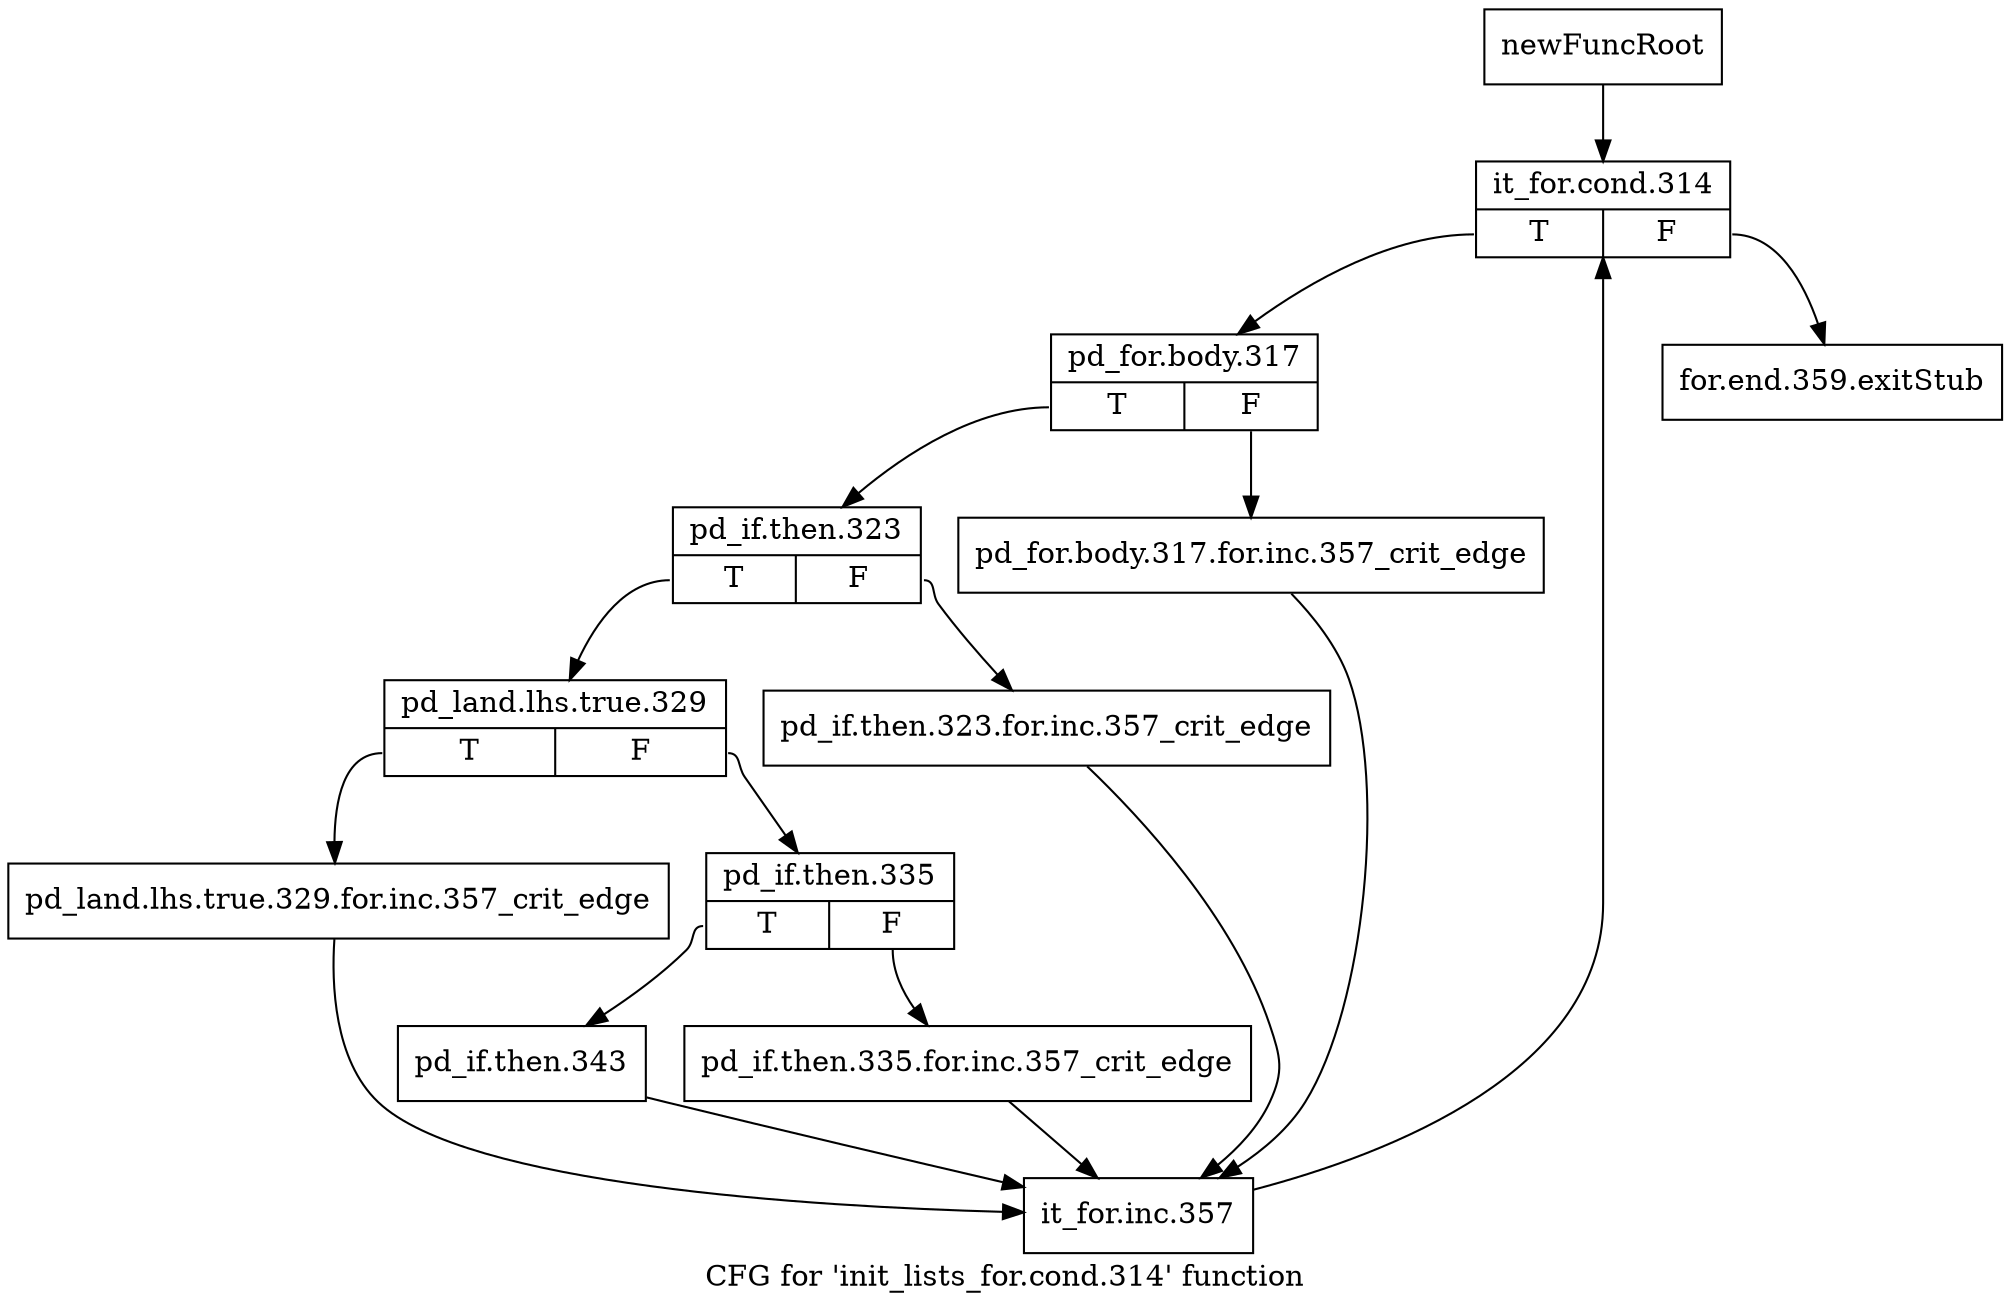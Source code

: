 digraph "CFG for 'init_lists_for.cond.314' function" {
	label="CFG for 'init_lists_for.cond.314' function";

	Node0x26c30d0 [shape=record,label="{newFuncRoot}"];
	Node0x26c30d0 -> Node0x26c3170;
	Node0x26c3120 [shape=record,label="{for.end.359.exitStub}"];
	Node0x26c3170 [shape=record,label="{it_for.cond.314|{<s0>T|<s1>F}}"];
	Node0x26c3170:s0 -> Node0x26c31c0;
	Node0x26c3170:s1 -> Node0x26c3120;
	Node0x26c31c0 [shape=record,label="{pd_for.body.317|{<s0>T|<s1>F}}"];
	Node0x26c31c0:s0 -> Node0x26c3260;
	Node0x26c31c0:s1 -> Node0x26c3210;
	Node0x26c3210 [shape=record,label="{pd_for.body.317.for.inc.357_crit_edge}"];
	Node0x26c3210 -> Node0x26c3490;
	Node0x26c3260 [shape=record,label="{pd_if.then.323|{<s0>T|<s1>F}}"];
	Node0x26c3260:s0 -> Node0x26c3300;
	Node0x26c3260:s1 -> Node0x26c32b0;
	Node0x26c32b0 [shape=record,label="{pd_if.then.323.for.inc.357_crit_edge}"];
	Node0x26c32b0 -> Node0x26c3490;
	Node0x26c3300 [shape=record,label="{pd_land.lhs.true.329|{<s0>T|<s1>F}}"];
	Node0x26c3300:s0 -> Node0x26c3440;
	Node0x26c3300:s1 -> Node0x26c3350;
	Node0x26c3350 [shape=record,label="{pd_if.then.335|{<s0>T|<s1>F}}"];
	Node0x26c3350:s0 -> Node0x26c33f0;
	Node0x26c3350:s1 -> Node0x26c33a0;
	Node0x26c33a0 [shape=record,label="{pd_if.then.335.for.inc.357_crit_edge}"];
	Node0x26c33a0 -> Node0x26c3490;
	Node0x26c33f0 [shape=record,label="{pd_if.then.343}"];
	Node0x26c33f0 -> Node0x26c3490;
	Node0x26c3440 [shape=record,label="{pd_land.lhs.true.329.for.inc.357_crit_edge}"];
	Node0x26c3440 -> Node0x26c3490;
	Node0x26c3490 [shape=record,label="{it_for.inc.357}"];
	Node0x26c3490 -> Node0x26c3170;
}
